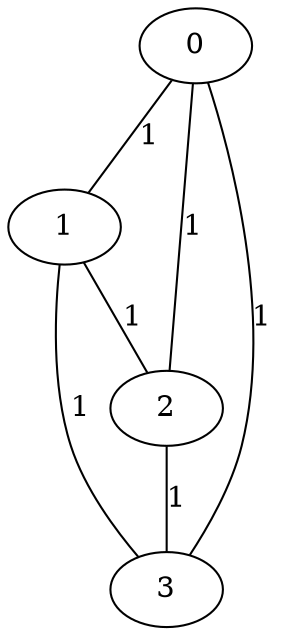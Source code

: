 digraph processors {
edge [arrowhead="none",arrowtail="none"];
0 -> 1 [label="1"];
0 -> 2 [label="1"];
0 -> 3 [label="1"];
1 -> 2 [label="1"];
1 -> 3 [label="1"];
2 -> 3 [label="1"];
}